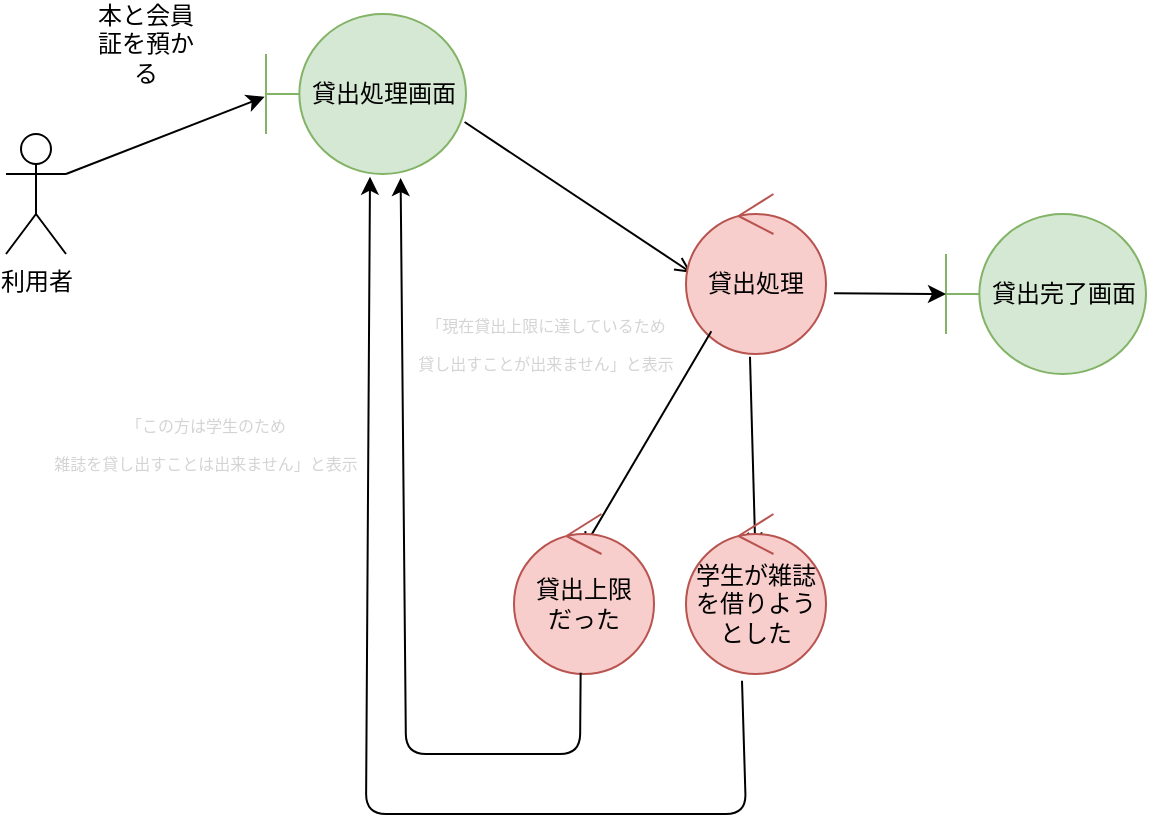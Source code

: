 <mxfile>
    <diagram id="rVRIALiWZnYQVgsX_eUx" name="ページ1">
        <mxGraphModel dx="768" dy="559" grid="1" gridSize="10" guides="1" tooltips="1" connect="1" arrows="1" fold="1" page="1" pageScale="1" pageWidth="827" pageHeight="1169" math="0" shadow="0">
            <root>
                <mxCell id="0"/>
                <mxCell id="1" parent="0"/>
                <mxCell id="2" value="利用者" style="shape=umlActor;verticalLabelPosition=bottom;verticalAlign=top;html=1;outlineConnect=0;" vertex="1" parent="1">
                    <mxGeometry x="90" y="160" width="30" height="60" as="geometry"/>
                </mxCell>
                <mxCell id="3" value="" style="endArrow=classic;html=1;exitX=1;exitY=0.333;exitDx=0;exitDy=0;exitPerimeter=0;entryX=-0.007;entryY=0.517;entryDx=0;entryDy=0;entryPerimeter=0;" edge="1" parent="1" source="2" target="4">
                    <mxGeometry width="50" height="50" relative="1" as="geometry">
                        <mxPoint x="130" y="180" as="sourcePoint"/>
                        <mxPoint x="180" y="140" as="targetPoint"/>
                    </mxGeometry>
                </mxCell>
                <mxCell id="4" value="貸出処理画面" style="shape=umlBoundary;whiteSpace=wrap;html=1;fillColor=#d5e8d4;strokeColor=#82b366;" vertex="1" parent="1">
                    <mxGeometry x="220" y="100" width="100" height="80" as="geometry"/>
                </mxCell>
                <mxCell id="7" value="" style="endArrow=open;html=1;exitX=0.993;exitY=0.675;exitDx=0;exitDy=0;exitPerimeter=0;endFill=0;entryX=0.038;entryY=0.492;entryDx=0;entryDy=0;entryPerimeter=0;" edge="1" parent="1" source="4" target="8">
                    <mxGeometry width="50" height="50" relative="1" as="geometry">
                        <mxPoint x="270" y="240" as="sourcePoint"/>
                        <mxPoint x="420" y="230" as="targetPoint"/>
                    </mxGeometry>
                </mxCell>
                <mxCell id="8" value="貸出処理" style="ellipse;shape=umlControl;whiteSpace=wrap;html=1;fillColor=#f8cecc;strokeColor=#b85450;" vertex="1" parent="1">
                    <mxGeometry x="430" y="190" width="70" height="80" as="geometry"/>
                </mxCell>
                <mxCell id="10" value="本と会員証を預かる" style="text;html=1;align=center;verticalAlign=middle;whiteSpace=wrap;rounded=0;labelBackgroundColor=default;" vertex="1" parent="1">
                    <mxGeometry x="130" y="100" width="60" height="30" as="geometry"/>
                </mxCell>
                <mxCell id="12" value="" style="endArrow=open;html=1;exitX=0.457;exitY=1.017;exitDx=0;exitDy=0;exitPerimeter=0;endFill=0;entryX=0.495;entryY=0.217;entryDx=0;entryDy=0;entryPerimeter=0;" edge="1" target="14" parent="1" source="8">
                    <mxGeometry width="50" height="50" relative="1" as="geometry">
                        <mxPoint x="488.01" y="330" as="sourcePoint"/>
                        <mxPoint x="462" y="350" as="targetPoint"/>
                    </mxGeometry>
                </mxCell>
                <mxCell id="14" value="学生が雑誌を借りようとした" style="ellipse;shape=umlControl;whiteSpace=wrap;html=1;fillColor=#f8cecc;strokeColor=#b85450;" vertex="1" parent="1">
                    <mxGeometry x="430" y="350" width="70" height="80" as="geometry"/>
                </mxCell>
                <mxCell id="16" value="" style="endArrow=open;html=1;exitX=0.181;exitY=0.858;exitDx=0;exitDy=0;exitPerimeter=0;endFill=0;entryX=0.495;entryY=0.217;entryDx=0;entryDy=0;entryPerimeter=0;" edge="1" target="17" parent="1" source="8">
                    <mxGeometry width="50" height="50" relative="1" as="geometry">
                        <mxPoint x="419.31" y="270" as="sourcePoint"/>
                        <mxPoint x="222" y="394" as="targetPoint"/>
                    </mxGeometry>
                </mxCell>
                <mxCell id="17" value="貸出上限&lt;div&gt;だった&lt;/div&gt;" style="ellipse;shape=umlControl;whiteSpace=wrap;html=1;fillColor=#f8cecc;strokeColor=#b85450;" vertex="1" parent="1">
                    <mxGeometry x="344" y="350" width="70" height="80" as="geometry"/>
                </mxCell>
                <mxCell id="18" value="" style="endArrow=classic;html=1;exitX=0.4;exitY=1.042;exitDx=0;exitDy=0;exitPerimeter=0;entryX=0.52;entryY=1.017;entryDx=0;entryDy=0;entryPerimeter=0;" edge="1" parent="1" source="14" target="4">
                    <mxGeometry width="50" height="50" relative="1" as="geometry">
                        <mxPoint x="280" y="340" as="sourcePoint"/>
                        <mxPoint x="280" y="500" as="targetPoint"/>
                        <Array as="points">
                            <mxPoint x="460" y="500"/>
                            <mxPoint x="270" y="500"/>
                        </Array>
                    </mxGeometry>
                </mxCell>
                <mxCell id="19" value="" style="endArrow=classic;html=1;exitX=0.476;exitY=0.992;exitDx=0;exitDy=0;exitPerimeter=0;entryX=0.673;entryY=1.025;entryDx=0;entryDy=0;entryPerimeter=0;" edge="1" parent="1" source="17" target="4">
                    <mxGeometry width="50" height="50" relative="1" as="geometry">
                        <mxPoint x="280" y="340" as="sourcePoint"/>
                        <mxPoint x="300" y="470" as="targetPoint"/>
                        <Array as="points">
                            <mxPoint x="377" y="470"/>
                            <mxPoint x="290" y="470"/>
                        </Array>
                    </mxGeometry>
                </mxCell>
                <mxCell id="20" value="&lt;div style=&quot;color: rgb(212, 212, 212); font-family: Consolas, &amp;quot;Courier New&amp;quot;, monospace; line-height: 19px; white-space: pre;&quot;&gt;&lt;span style=&quot;color: rgb(212, 212, 212); background-color: rgb(255, 255, 255);&quot;&gt;&lt;font style=&quot;font-size: 8px;&quot;&gt;「現在貸出上限に達しているため&lt;/font&gt;&lt;/span&gt;&lt;/div&gt;&lt;div style=&quot;color: rgb(212, 212, 212); font-family: Consolas, &amp;quot;Courier New&amp;quot;, monospace; line-height: 19px; white-space: pre;&quot;&gt;&lt;span style=&quot;color: rgb(212, 212, 212); background-color: rgb(255, 255, 255);&quot;&gt;&lt;font style=&quot;font-size: 8px;&quot;&gt;貸し出すことが出来ません」と表示&lt;/font&gt;&lt;/span&gt;&lt;/div&gt;" style="text;html=1;align=center;verticalAlign=middle;whiteSpace=wrap;rounded=0;" vertex="1" parent="1">
                    <mxGeometry x="330" y="250" width="60" height="30" as="geometry"/>
                </mxCell>
                <mxCell id="21" value="&lt;div style=&quot;color: rgb(212, 212, 212); font-family: Consolas, &amp;quot;Courier New&amp;quot;, monospace; line-height: 19px; white-space: pre;&quot;&gt;&lt;span style=&quot;color: rgb(212, 212, 212); background-color: light-dark(#ffffff, var(--ge-dark-color, #121212));&quot;&gt;&lt;font style=&quot;font-size: 8px;&quot;&gt;「この方は学生のため&lt;/font&gt;&lt;/span&gt;&lt;/div&gt;&lt;div style=&quot;color: rgb(212, 212, 212); font-family: Consolas, &amp;quot;Courier New&amp;quot;, monospace; line-height: 19px; white-space: pre;&quot;&gt;&lt;span style=&quot;color: rgb(212, 212, 212); background-color: light-dark(#ffffff, var(--ge-dark-color, #121212));&quot;&gt;&lt;font style=&quot;font-size: 8px;&quot;&gt;雑誌を貸し出すことは出来ません」と表示&lt;/font&gt;&lt;/span&gt;&lt;/div&gt;" style="text;html=1;align=center;verticalAlign=middle;whiteSpace=wrap;rounded=0;" vertex="1" parent="1">
                    <mxGeometry x="160" y="300" width="60" height="30" as="geometry"/>
                </mxCell>
                <mxCell id="23" value="貸出完了画面" style="shape=umlBoundary;whiteSpace=wrap;html=1;fillColor=#d5e8d4;strokeColor=#82b366;" vertex="1" parent="1">
                    <mxGeometry x="560" y="200" width="100" height="80" as="geometry"/>
                </mxCell>
                <mxCell id="25" value="" style="endArrow=classic;html=1;entryX=0;entryY=0.5;entryDx=0;entryDy=0;entryPerimeter=0;exitX=1.057;exitY=0.621;exitDx=0;exitDy=0;exitPerimeter=0;" edge="1" parent="1" source="8" target="23">
                    <mxGeometry width="50" height="50" relative="1" as="geometry">
                        <mxPoint x="280" y="340" as="sourcePoint"/>
                        <mxPoint x="330" y="290" as="targetPoint"/>
                        <Array as="points"/>
                    </mxGeometry>
                </mxCell>
            </root>
        </mxGraphModel>
    </diagram>
</mxfile>
